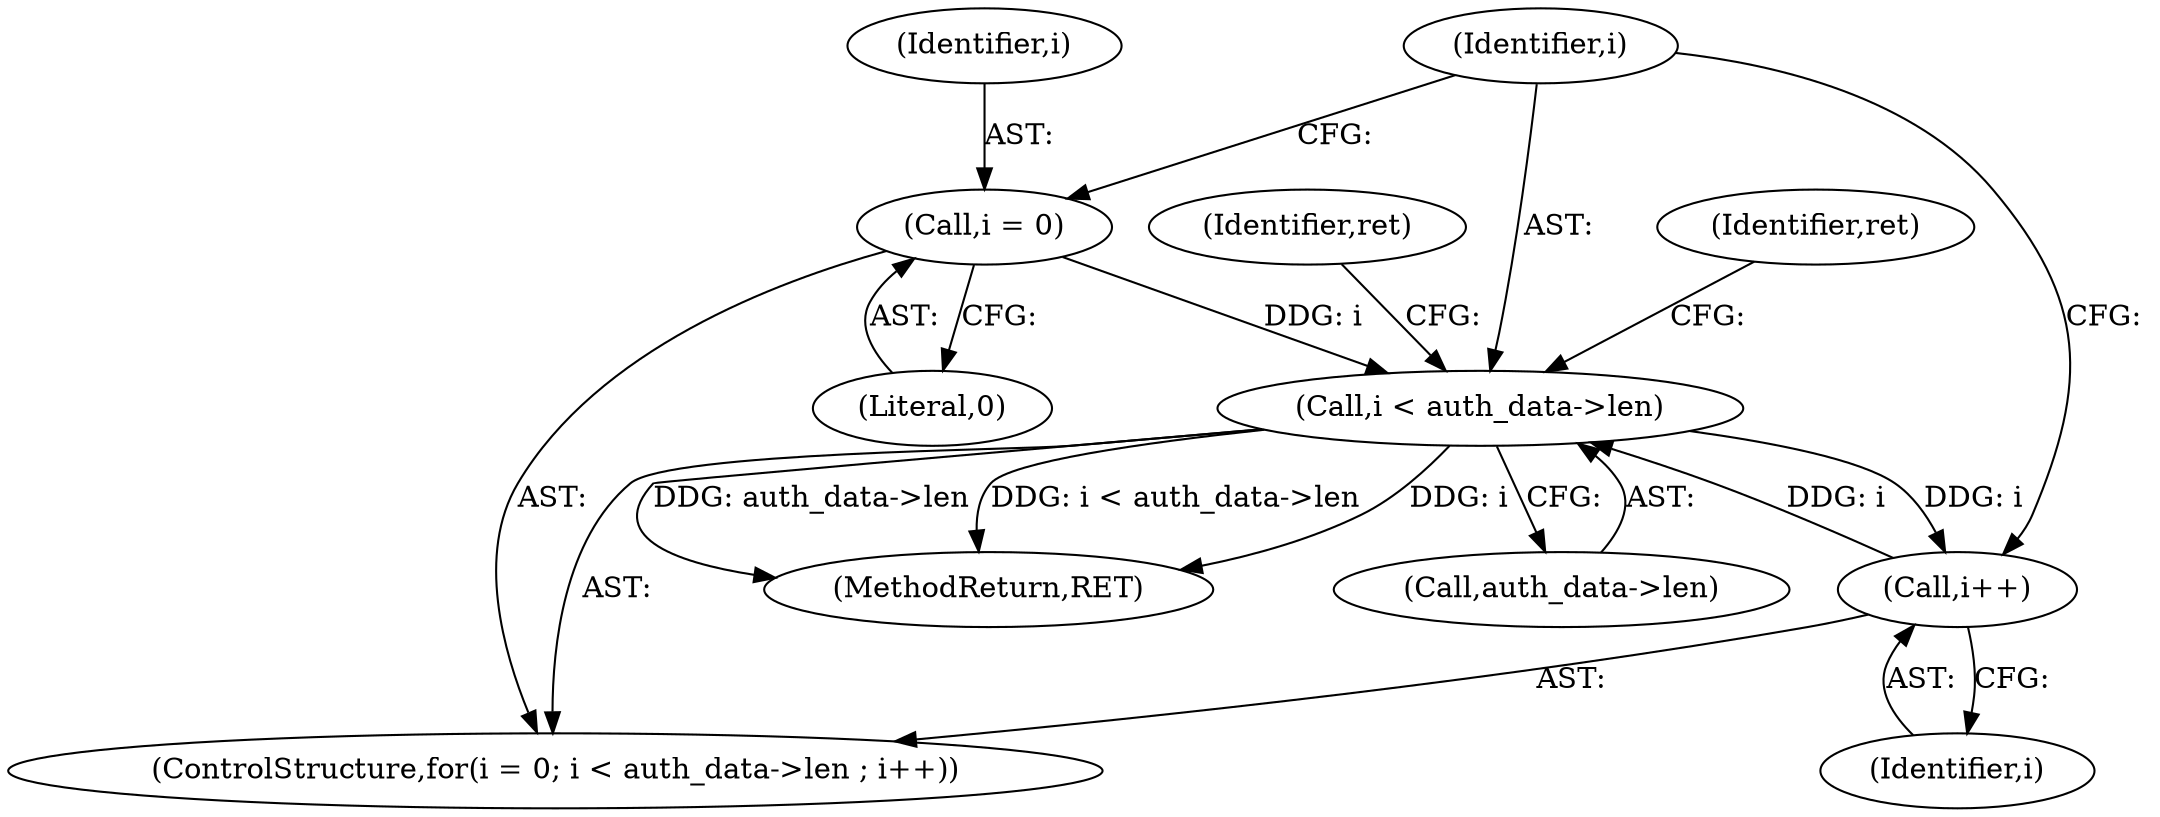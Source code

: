 digraph "0_heimdal_b1e699103f08d6a0ca46a122193c9da65f6cf837_1@pointer" {
"1000695" [label="(Call,i < auth_data->len)"];
"1000692" [label="(Call,i = 0)"];
"1000700" [label="(Call,i++)"];
"1000695" [label="(Call,i < auth_data->len)"];
"1000694" [label="(Literal,0)"];
"1000704" [label="(Identifier,ret)"];
"1000700" [label="(Call,i++)"];
"1000696" [label="(Identifier,i)"];
"1000692" [label="(Call,i = 0)"];
"1001122" [label="(MethodReturn,RET)"];
"1000693" [label="(Identifier,i)"];
"1000697" [label="(Call,auth_data->len)"];
"1000701" [label="(Identifier,i)"];
"1000724" [label="(Identifier,ret)"];
"1000695" [label="(Call,i < auth_data->len)"];
"1000691" [label="(ControlStructure,for(i = 0; i < auth_data->len ; i++))"];
"1000695" -> "1000691"  [label="AST: "];
"1000695" -> "1000697"  [label="CFG: "];
"1000696" -> "1000695"  [label="AST: "];
"1000697" -> "1000695"  [label="AST: "];
"1000704" -> "1000695"  [label="CFG: "];
"1000724" -> "1000695"  [label="CFG: "];
"1000695" -> "1001122"  [label="DDG: i < auth_data->len"];
"1000695" -> "1001122"  [label="DDG: i"];
"1000695" -> "1001122"  [label="DDG: auth_data->len"];
"1000692" -> "1000695"  [label="DDG: i"];
"1000700" -> "1000695"  [label="DDG: i"];
"1000695" -> "1000700"  [label="DDG: i"];
"1000692" -> "1000691"  [label="AST: "];
"1000692" -> "1000694"  [label="CFG: "];
"1000693" -> "1000692"  [label="AST: "];
"1000694" -> "1000692"  [label="AST: "];
"1000696" -> "1000692"  [label="CFG: "];
"1000700" -> "1000691"  [label="AST: "];
"1000700" -> "1000701"  [label="CFG: "];
"1000701" -> "1000700"  [label="AST: "];
"1000696" -> "1000700"  [label="CFG: "];
}
